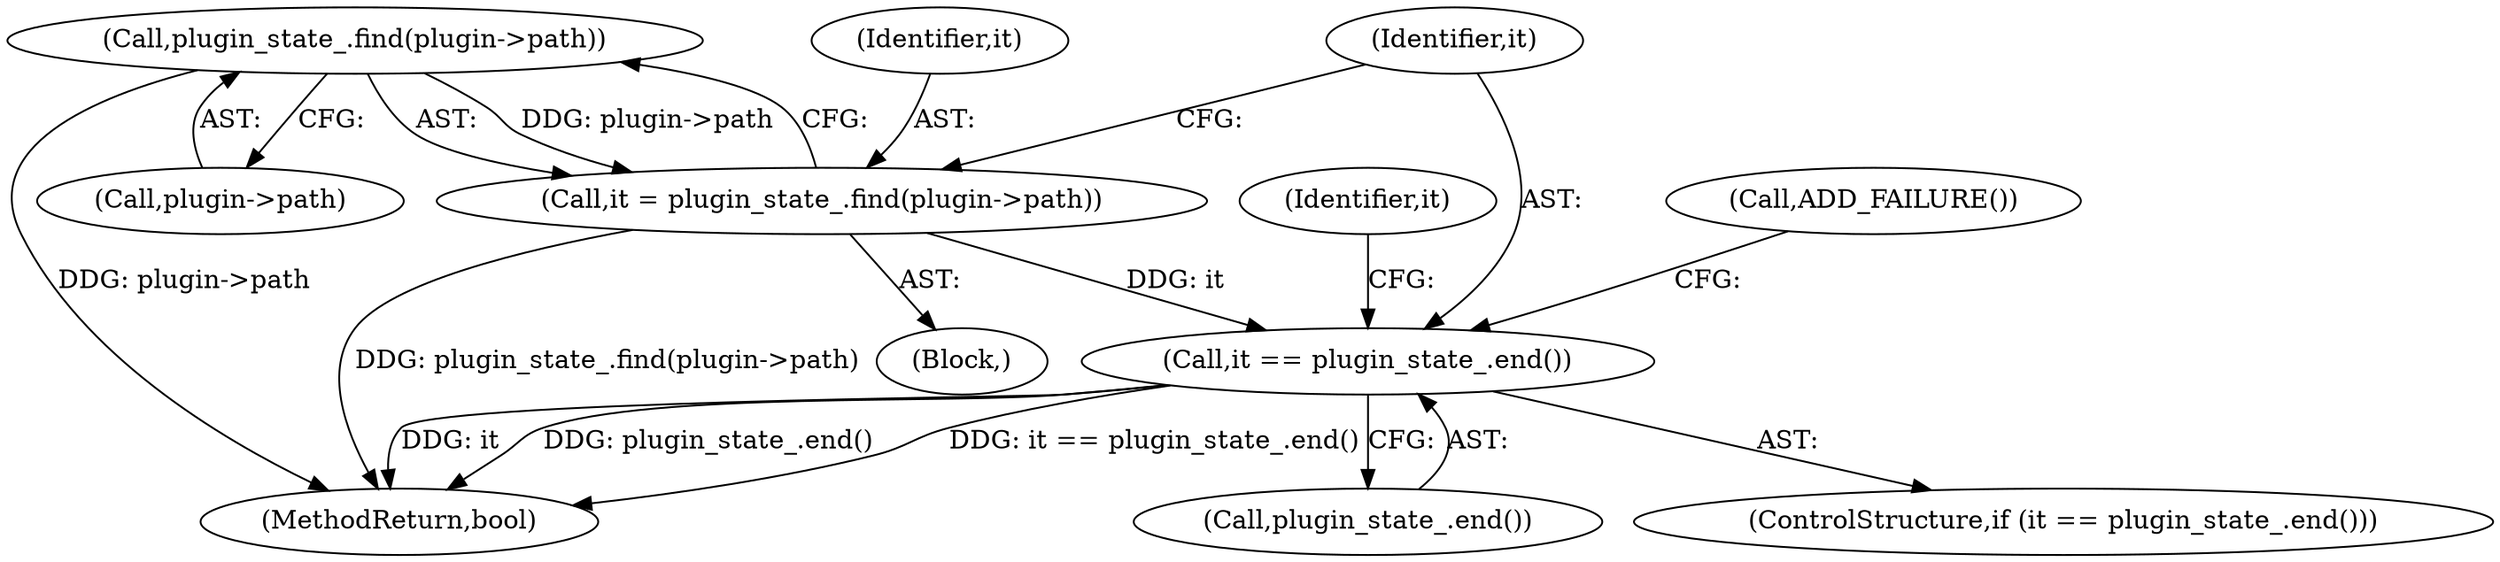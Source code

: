 digraph "0_Chrome_ac8bd041b81e46e4e4fcd5021aaa5499703952e6_3@pointer" {
"1000111" [label="(Call,plugin_state_.find(plugin->path))"];
"1000109" [label="(Call,it = plugin_state_.find(plugin->path))"];
"1000116" [label="(Call,it == plugin_state_.end())"];
"1000133" [label="(MethodReturn,bool)"];
"1000116" [label="(Call,it == plugin_state_.end())"];
"1000109" [label="(Call,it = plugin_state_.find(plugin->path))"];
"1000112" [label="(Call,plugin->path)"];
"1000107" [label="(Block,)"];
"1000118" [label="(Call,plugin_state_.end())"];
"1000117" [label="(Identifier,it)"];
"1000121" [label="(Call,ADD_FAILURE())"];
"1000115" [label="(ControlStructure,if (it == plugin_state_.end()))"];
"1000131" [label="(Identifier,it)"];
"1000111" [label="(Call,plugin_state_.find(plugin->path))"];
"1000110" [label="(Identifier,it)"];
"1000111" -> "1000109"  [label="AST: "];
"1000111" -> "1000112"  [label="CFG: "];
"1000112" -> "1000111"  [label="AST: "];
"1000109" -> "1000111"  [label="CFG: "];
"1000111" -> "1000133"  [label="DDG: plugin->path"];
"1000111" -> "1000109"  [label="DDG: plugin->path"];
"1000109" -> "1000107"  [label="AST: "];
"1000110" -> "1000109"  [label="AST: "];
"1000117" -> "1000109"  [label="CFG: "];
"1000109" -> "1000133"  [label="DDG: plugin_state_.find(plugin->path)"];
"1000109" -> "1000116"  [label="DDG: it"];
"1000116" -> "1000115"  [label="AST: "];
"1000116" -> "1000118"  [label="CFG: "];
"1000117" -> "1000116"  [label="AST: "];
"1000118" -> "1000116"  [label="AST: "];
"1000121" -> "1000116"  [label="CFG: "];
"1000131" -> "1000116"  [label="CFG: "];
"1000116" -> "1000133"  [label="DDG: it"];
"1000116" -> "1000133"  [label="DDG: plugin_state_.end()"];
"1000116" -> "1000133"  [label="DDG: it == plugin_state_.end()"];
}
